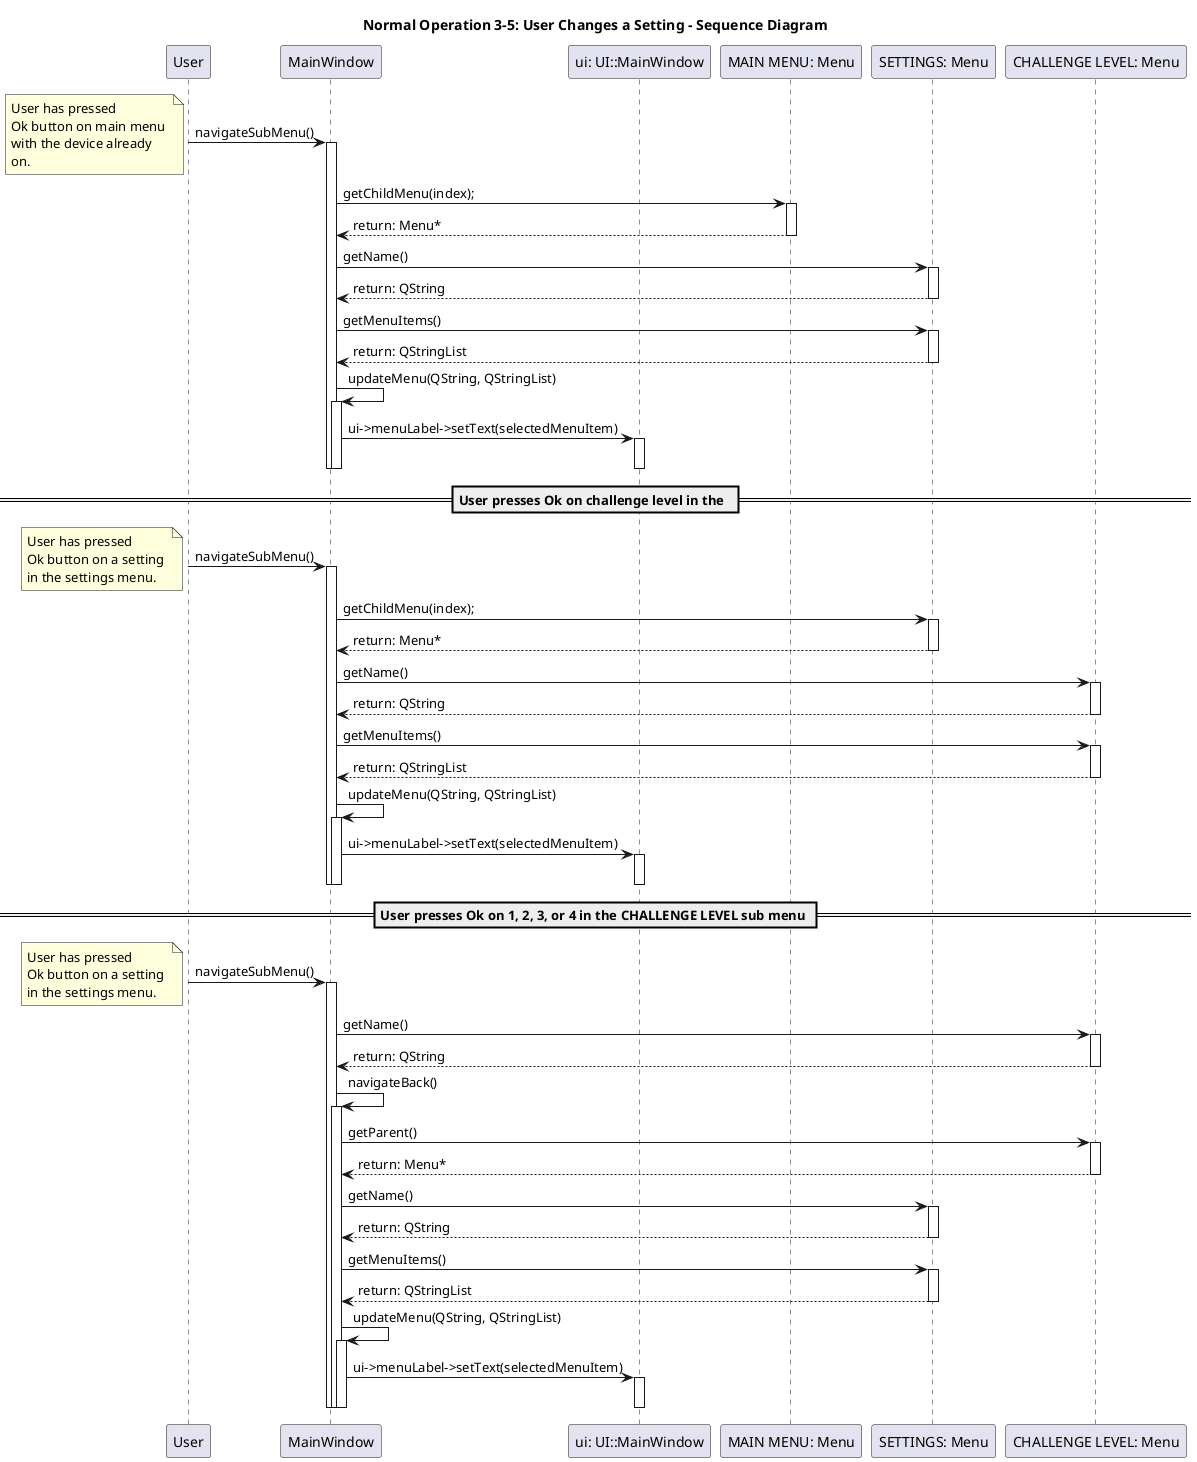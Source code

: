 @@startuml Normal Operation 3-5: User Changes a Setting - Sequence Diagram
' title
title
    Normal Operation 3-5: User Changes a Setting - Sequence Diagram
end title
' declare
participant User
participant "MainWindow" as main
participant "ui: UI::MainWindow" as ui
participant "MAIN MENU: Menu" as menu
participant "SETTINGS: Menu" as menu2
participant "CHALLENGE LEVEL: Menu" as menu3
autoactivate on
' user selects history on main menu
User -> main : navigateSubMenu()
note left
    User has pressed 
    Ok button on main menu 
    with the device already
    on.
end note
main -> menu : getChildMenu(index);
return return: Menu*
deactivate menu
main -> menu2 : getName()
return return: QString
deactivate menu2
main -> menu2 : getMenuItems()
return return: QStringList
deactivate menu2
main -> main : updateMenu(QString, QStringList)
main -> ui : ui->menuLabel->setText(selectedMenuItem)
deactivate ui
deactivate main
deactivate main

== User presses Ok on challenge level in the  ==
User -> main : navigateSubMenu()
note left
    User has pressed 
    Ok button on a setting 
    in the settings menu.
end note
main -> menu2 : getChildMenu(index);
return return: Menu*
deactivate menu2
main -> menu3 : getName()
return return: QString
deactivate menu3
main -> menu3 : getMenuItems()
return return: QStringList
deactivate menu3
main -> main : updateMenu(QString, QStringList)
main -> ui : ui->menuLabel->setText(selectedMenuItem)
deactivate ui
deactivate main
deactivate main

== User presses Ok on 1, 2, 3, or 4 in the CHALLENGE LEVEL sub menu ==
User -> main : navigateSubMenu()
note left
    User has pressed 
    Ok button on a setting 
    in the settings menu.
end note
main -> menu3 : getName()
return return: QString
deactivate menu3

main -> main : navigateBack()
main -> menu3 : getParent()
return return: Menu*
deactivate menu3
main -> menu2 : getName()
return return: QString
deactivate menu2
main -> menu2 : getMenuItems()
return return: QStringList
deactivate menu2
main -> main : updateMenu(QString, QStringList)
main -> ui : ui->menuLabel->setText(selectedMenuItem)
deactivate ui
deactivate main
deactivate main
deactivate main

@@enduml
